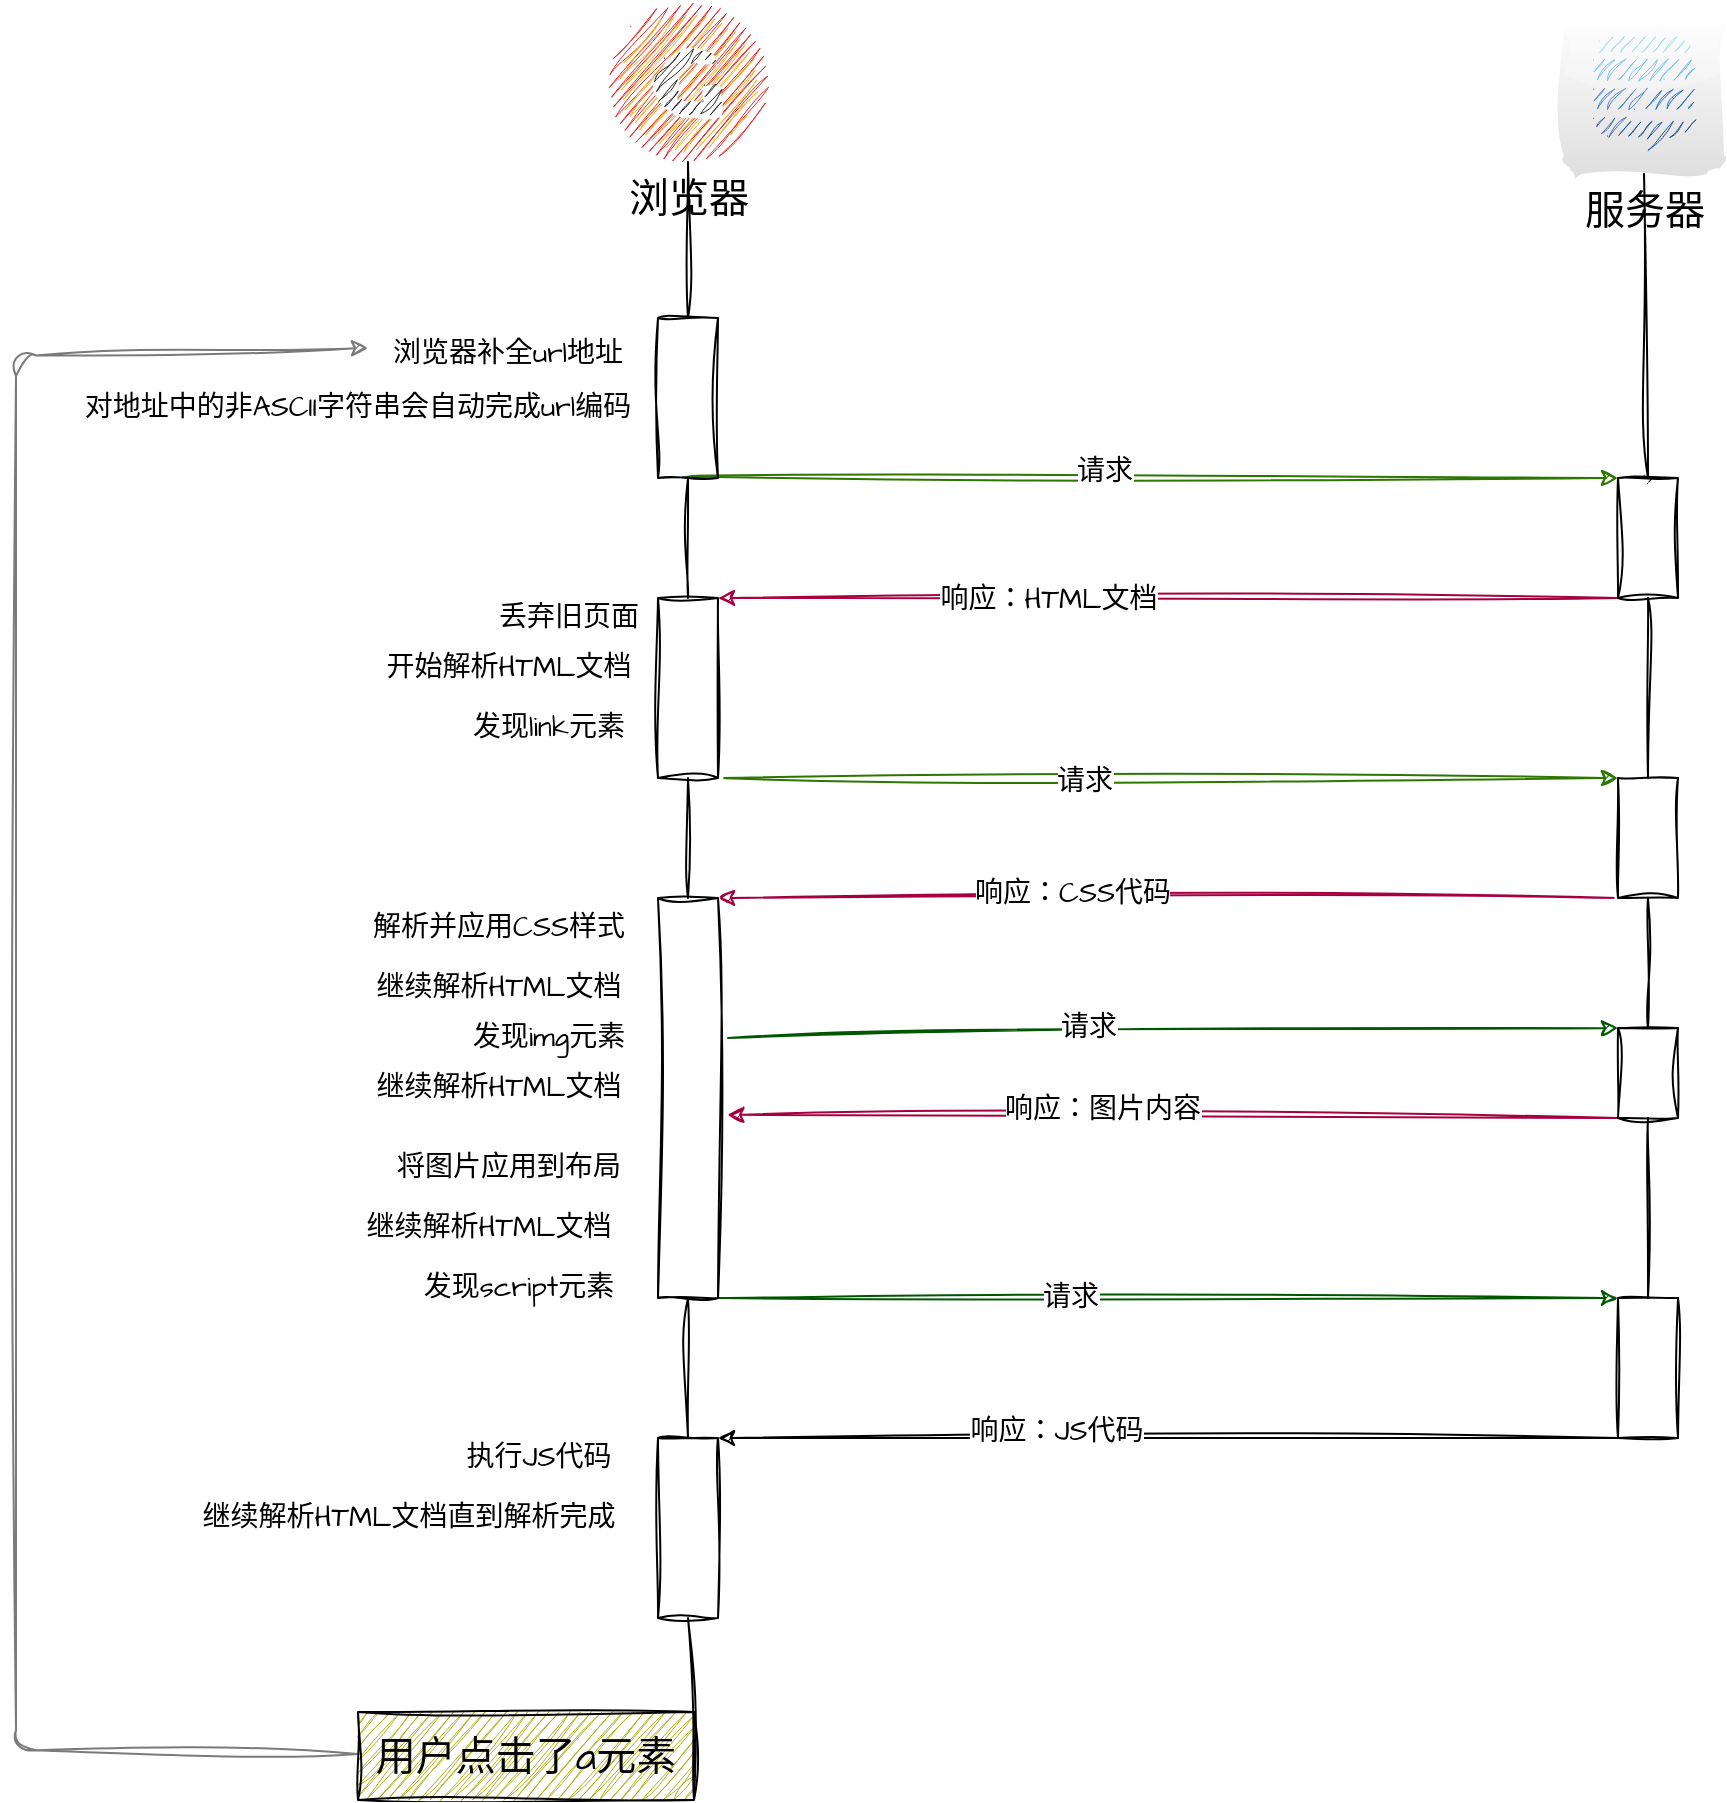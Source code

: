 <mxfile>
    <diagram id="NcyQZEROCTjXKIHz7Roq" name="第 1 页">
        <mxGraphModel dx="1078" dy="901" grid="0" gridSize="10" guides="1" tooltips="1" connect="1" arrows="1" fold="1" page="0" pageScale="1" pageWidth="827" pageHeight="583" background="none" math="0" shadow="0">
            <root>
                <mxCell id="0"/>
                <mxCell id="1" parent="0"/>
                <mxCell id="3" value="浏览器" style="dashed=0;outlineConnect=0;html=1;align=center;labelPosition=center;verticalLabelPosition=bottom;verticalAlign=top;shape=mxgraph.weblogos.gamespot;fontFamily=Architects Daughter;fontSize=20;fontColor=default;strokeColor=default;fillColor=default;sketch=1;hachureGap=4;jiggle=2;curveFitting=1;" vertex="1" parent="1">
                    <mxGeometry x="350" y="92" width="80" height="80" as="geometry"/>
                </mxCell>
                <mxCell id="4" value="服务器" style="dashed=0;outlineConnect=0;html=1;align=center;labelPosition=center;verticalLabelPosition=bottom;verticalAlign=top;shape=mxgraph.webicons.stackexchange;gradientColor=#DFDEDE;fontFamily=Architects Daughter;fontSize=20;fontColor=default;strokeColor=default;fillColor=default;sketch=1;hachureGap=4;jiggle=2;curveFitting=1;" vertex="1" parent="1">
                    <mxGeometry x="828" y="98" width="80" height="80" as="geometry"/>
                </mxCell>
                <mxCell id="16" style="edgeStyle=none;hachureGap=4;html=1;entryX=0;entryY=0;entryDx=0;entryDy=0;fontFamily=Architects Daughter;fontSource=https%3A%2F%2Ffonts.googleapis.com%2Fcss%3Ffamily%3DArchitects%2BDaughter;fontSize=14;exitX=1;exitY=1;exitDx=0;exitDy=0;fillColor=#60a917;strokeColor=#2D7600;sketch=1;curveFitting=1;jiggle=2;" edge="1" parent="1" target="13">
                    <mxGeometry relative="1" as="geometry">
                        <mxPoint x="380" y="329" as="sourcePoint"/>
                        <mxPoint x="830" y="329" as="targetPoint"/>
                    </mxGeometry>
                </mxCell>
                <mxCell id="17" value="请求" style="edgeLabel;html=1;align=center;verticalAlign=middle;resizable=0;points=[];fontSize=14;fontFamily=Architects Daughter;sketch=1;curveFitting=1;jiggle=2;" vertex="1" connectable="0" parent="16">
                    <mxGeometry x="-0.082" y="3" relative="1" as="geometry">
                        <mxPoint as="offset"/>
                    </mxGeometry>
                </mxCell>
                <mxCell id="10" value="&lt;font style=&quot;font-size: 14px;&quot;&gt;浏览器补全url地址&lt;/font&gt;" style="text;html=1;strokeColor=none;fillColor=none;align=center;verticalAlign=middle;whiteSpace=wrap;rounded=0;hachureGap=4;fontFamily=Architects Daughter;fontSource=https%3A%2F%2Ffonts.googleapis.com%2Fcss%3Ffamily%3DArchitects%2BDaughter;fontSize=20;sketch=1;curveFitting=1;jiggle=2;" vertex="1" parent="1">
                    <mxGeometry x="230" y="250" width="140" height="30" as="geometry"/>
                </mxCell>
                <mxCell id="5" value="" style="rounded=0;whiteSpace=wrap;html=1;hachureGap=4;fontFamily=Architects Daughter;fontSource=https%3A%2F%2Ffonts.googleapis.com%2Fcss%3Ffamily%3DArchitects%2BDaughter;fontSize=20;sketch=1;curveFitting=1;jiggle=2;" vertex="1" parent="1">
                    <mxGeometry x="375" y="250" width="30" height="80" as="geometry"/>
                </mxCell>
                <mxCell id="11" value="对地址中的非ASCII字符串会自动完成url编码" style="text;html=1;strokeColor=none;fillColor=none;align=center;verticalAlign=middle;whiteSpace=wrap;rounded=0;hachureGap=4;fontFamily=Architects Daughter;fontSource=https%3A%2F%2Ffonts.googleapis.com%2Fcss%3Ffamily%3DArchitects%2BDaughter;fontSize=14;sketch=1;curveFitting=1;jiggle=2;" vertex="1" parent="1">
                    <mxGeometry x="80" y="280" width="290" height="30" as="geometry"/>
                </mxCell>
                <mxCell id="27" style="edgeStyle=none;hachureGap=4;html=1;entryX=0;entryY=0;entryDx=0;entryDy=0;fontFamily=Architects Daughter;fontSource=https%3A%2F%2Ffonts.googleapis.com%2Fcss%3Ffamily%3DArchitects%2BDaughter;fontSize=14;exitX=1;exitY=1;exitDx=0;exitDy=0;fillColor=#60a917;strokeColor=#2D7600;sketch=1;curveFitting=1;jiggle=2;" edge="1" parent="1" source="12" target="26">
                    <mxGeometry relative="1" as="geometry"/>
                </mxCell>
                <mxCell id="28" value="请求" style="edgeLabel;html=1;align=center;verticalAlign=middle;resizable=0;points=[];fontSize=14;fontFamily=Architects Daughter;sketch=1;curveFitting=1;jiggle=2;" vertex="1" connectable="0" parent="27">
                    <mxGeometry x="-0.188" y="-2" relative="1" as="geometry">
                        <mxPoint as="offset"/>
                    </mxGeometry>
                </mxCell>
                <mxCell id="12" value="" style="rounded=0;whiteSpace=wrap;html=1;hachureGap=4;fontFamily=Architects Daughter;fontSource=https%3A%2F%2Ffonts.googleapis.com%2Fcss%3Ffamily%3DArchitects%2BDaughter;fontSize=20;sketch=1;curveFitting=1;jiggle=2;" vertex="1" parent="1">
                    <mxGeometry x="375" y="390" width="30" height="90" as="geometry"/>
                </mxCell>
                <mxCell id="19" style="edgeStyle=none;hachureGap=4;html=1;fontFamily=Architects Daughter;fontSource=https%3A%2F%2Ffonts.googleapis.com%2Fcss%3Ffamily%3DArchitects%2BDaughter;fontSize=14;exitX=0;exitY=1;exitDx=0;exitDy=0;entryX=1;entryY=0;entryDx=0;entryDy=0;fillColor=#d80073;strokeColor=#A50040;sketch=1;curveFitting=1;jiggle=2;" edge="1" parent="1" source="13" target="12">
                    <mxGeometry relative="1" as="geometry">
                        <mxPoint x="410" y="370" as="targetPoint"/>
                    </mxGeometry>
                </mxCell>
                <mxCell id="21" value="响应：HTML文档" style="edgeLabel;html=1;align=center;verticalAlign=middle;resizable=0;points=[];fontSize=14;fontFamily=Architects Daughter;sketch=1;curveFitting=1;jiggle=2;" vertex="1" connectable="0" parent="19">
                    <mxGeometry x="0.268" y="1" relative="1" as="geometry">
                        <mxPoint as="offset"/>
                    </mxGeometry>
                </mxCell>
                <mxCell id="13" value="" style="rounded=0;whiteSpace=wrap;html=1;hachureGap=4;fontFamily=Architects Daughter;fontSource=https%3A%2F%2Ffonts.googleapis.com%2Fcss%3Ffamily%3DArchitects%2BDaughter;fontSize=20;sketch=1;curveFitting=1;jiggle=2;" vertex="1" parent="1">
                    <mxGeometry x="855" y="330" width="30" height="60" as="geometry"/>
                </mxCell>
                <mxCell id="14" value="" style="shape=waypoint;size=6;pointerEvents=1;points=[];fillColor=default;resizable=0;rotatable=0;perimeter=centerPerimeter;snapToPoint=1;fontSize=20;fontFamily=Architects Daughter;hachureGap=4;fontSource=https%3A%2F%2Ffonts.googleapis.com%2Fcss%3Ffamily%3DArchitects%2BDaughter;sketch=1;curveFitting=1;jiggle=2;" vertex="1" parent="1">
                    <mxGeometry x="860" y="320" width="20" height="20" as="geometry"/>
                </mxCell>
                <mxCell id="23" value="丢弃旧页面" style="text;html=1;align=center;verticalAlign=middle;resizable=0;points=[];autosize=1;strokeColor=none;fillColor=none;fontSize=14;fontFamily=Architects Daughter;hachureGap=4;fontSource=https%3A%2F%2Ffonts.googleapis.com%2Fcss%3Ffamily%3DArchitects%2BDaughter;sketch=1;curveFitting=1;jiggle=2;" vertex="1" parent="1">
                    <mxGeometry x="285" y="385" width="90" height="30" as="geometry"/>
                </mxCell>
                <mxCell id="24" value="开始解析HTML文档" style="text;html=1;align=center;verticalAlign=middle;resizable=0;points=[];autosize=1;strokeColor=none;fillColor=none;fontSize=14;fontFamily=Architects Daughter;hachureGap=4;fontSource=https%3A%2F%2Ffonts.googleapis.com%2Fcss%3Ffamily%3DArchitects%2BDaughter;sketch=1;curveFitting=1;jiggle=2;" vertex="1" parent="1">
                    <mxGeometry x="225" y="410" width="150" height="30" as="geometry"/>
                </mxCell>
                <mxCell id="25" value="发现link元素" style="text;html=1;align=center;verticalAlign=middle;resizable=0;points=[];autosize=1;strokeColor=none;fillColor=none;fontSize=14;fontFamily=Architects Daughter;hachureGap=4;fontSource=https%3A%2F%2Ffonts.googleapis.com%2Fcss%3Ffamily%3DArchitects%2BDaughter;sketch=1;curveFitting=1;jiggle=2;" vertex="1" parent="1">
                    <mxGeometry x="270" y="440" width="100" height="30" as="geometry"/>
                </mxCell>
                <mxCell id="30" style="edgeStyle=none;hachureGap=4;html=1;entryX=1;entryY=0;entryDx=0;entryDy=0;fontFamily=Architects Daughter;fontSource=https%3A%2F%2Ffonts.googleapis.com%2Fcss%3Ffamily%3DArchitects%2BDaughter;fontSize=14;exitX=0;exitY=1;exitDx=0;exitDy=0;fillColor=#d80073;strokeColor=#A50040;sketch=1;curveFitting=1;jiggle=2;" edge="1" parent="1" source="26" target="29">
                    <mxGeometry relative="1" as="geometry"/>
                </mxCell>
                <mxCell id="31" value="响应：CSS代码" style="edgeLabel;html=1;align=center;verticalAlign=middle;resizable=0;points=[];fontSize=14;fontFamily=Architects Daughter;sketch=1;curveFitting=1;jiggle=2;" vertex="1" connectable="0" parent="30">
                    <mxGeometry x="0.215" y="-2" relative="1" as="geometry">
                        <mxPoint as="offset"/>
                    </mxGeometry>
                </mxCell>
                <mxCell id="26" value="" style="rounded=0;whiteSpace=wrap;html=1;hachureGap=4;fontFamily=Architects Daughter;fontSource=https%3A%2F%2Ffonts.googleapis.com%2Fcss%3Ffamily%3DArchitects%2BDaughter;fontSize=20;sketch=1;curveFitting=1;jiggle=2;" vertex="1" parent="1">
                    <mxGeometry x="855" y="480" width="30" height="60" as="geometry"/>
                </mxCell>
                <mxCell id="34" value="" style="endArrow=none;html=1;hachureGap=4;fontFamily=Architects Daughter;fontSource=https%3A%2F%2Ffonts.googleapis.com%2Fcss%3Ffamily%3DArchitects%2BDaughter;fontSize=14;entryX=0.5;entryY=1;entryDx=0;entryDy=0;sketch=1;curveFitting=1;jiggle=2;" edge="1" parent="1" target="3">
                    <mxGeometry width="50" height="50" relative="1" as="geometry">
                        <mxPoint x="390" y="250" as="sourcePoint"/>
                        <mxPoint x="480" y="430" as="targetPoint"/>
                    </mxGeometry>
                </mxCell>
                <mxCell id="48" style="edgeStyle=none;hachureGap=4;html=1;entryX=0;entryY=0;entryDx=0;entryDy=0;fontFamily=Architects Daughter;fontSource=https%3A%2F%2Ffonts.googleapis.com%2Fcss%3Ffamily%3DArchitects%2BDaughter;fontSize=14;fillColor=#008a00;strokeColor=#005700;sketch=1;curveFitting=1;jiggle=2;" edge="1" parent="1" target="46">
                    <mxGeometry relative="1" as="geometry">
                        <mxPoint x="410" y="610" as="sourcePoint"/>
                    </mxGeometry>
                </mxCell>
                <mxCell id="49" value="请求" style="edgeLabel;html=1;align=center;verticalAlign=middle;resizable=0;points=[];fontSize=14;fontFamily=Architects Daughter;sketch=1;curveFitting=1;jiggle=2;" vertex="1" connectable="0" parent="48">
                    <mxGeometry x="-0.165" y="3" relative="1" as="geometry">
                        <mxPoint x="-6" as="offset"/>
                    </mxGeometry>
                </mxCell>
                <mxCell id="55" style="edgeStyle=none;hachureGap=4;html=1;entryX=0;entryY=0;entryDx=0;entryDy=0;fontFamily=Architects Daughter;fontSource=https%3A%2F%2Ffonts.googleapis.com%2Fcss%3Ffamily%3DArchitects%2BDaughter;fontSize=14;exitX=1;exitY=1;exitDx=0;exitDy=0;fillColor=#008a00;strokeColor=#005700;sketch=1;curveFitting=1;jiggle=2;" edge="1" parent="1" source="29" target="53">
                    <mxGeometry relative="1" as="geometry"/>
                </mxCell>
                <mxCell id="56" value="请求" style="edgeLabel;html=1;align=center;verticalAlign=middle;resizable=0;points=[];fontSize=14;fontFamily=Architects Daughter;sketch=1;curveFitting=1;jiggle=2;" vertex="1" connectable="0" parent="55">
                    <mxGeometry x="-0.219" relative="1" as="geometry">
                        <mxPoint as="offset"/>
                    </mxGeometry>
                </mxCell>
                <mxCell id="29" value="" style="rounded=0;whiteSpace=wrap;html=1;hachureGap=4;fontFamily=Architects Daughter;fontSource=https%3A%2F%2Ffonts.googleapis.com%2Fcss%3Ffamily%3DArchitects%2BDaughter;fontSize=20;sketch=1;curveFitting=1;jiggle=2;" vertex="1" parent="1">
                    <mxGeometry x="375" y="540" width="30" height="200" as="geometry"/>
                </mxCell>
                <mxCell id="35" value="" style="endArrow=none;html=1;hachureGap=4;fontFamily=Architects Daughter;fontSource=https%3A%2F%2Ffonts.googleapis.com%2Fcss%3Ffamily%3DArchitects%2BDaughter;fontSize=14;entryX=0.5;entryY=1;entryDx=0;entryDy=0;exitX=0.5;exitY=0;exitDx=0;exitDy=0;sketch=1;curveFitting=1;jiggle=2;" edge="1" parent="1" source="12" target="5">
                    <mxGeometry width="50" height="50" relative="1" as="geometry">
                        <mxPoint x="400" y="260" as="sourcePoint"/>
                        <mxPoint x="400" y="220" as="targetPoint"/>
                    </mxGeometry>
                </mxCell>
                <mxCell id="36" value="" style="endArrow=none;html=1;hachureGap=4;fontFamily=Architects Daughter;fontSource=https%3A%2F%2Ffonts.googleapis.com%2Fcss%3Ffamily%3DArchitects%2BDaughter;fontSize=14;entryX=0.5;entryY=1;entryDx=0;entryDy=0;exitX=0.5;exitY=0;exitDx=0;exitDy=0;sketch=1;curveFitting=1;jiggle=2;" edge="1" parent="1" source="29" target="12">
                    <mxGeometry width="50" height="50" relative="1" as="geometry">
                        <mxPoint x="400" y="400" as="sourcePoint"/>
                        <mxPoint x="400" y="340" as="targetPoint"/>
                    </mxGeometry>
                </mxCell>
                <mxCell id="37" value="" style="endArrow=none;html=1;hachureGap=4;fontFamily=Architects Daughter;fontSource=https%3A%2F%2Ffonts.googleapis.com%2Fcss%3Ffamily%3DArchitects%2BDaughter;fontSize=14;entryX=0.5;entryY=1;entryDx=0;entryDy=0;exitX=0.45;exitY=0.417;exitDx=0;exitDy=0;exitPerimeter=0;sketch=1;curveFitting=1;jiggle=2;" edge="1" parent="1" source="14" target="4">
                    <mxGeometry width="50" height="50" relative="1" as="geometry">
                        <mxPoint x="400" y="550" as="sourcePoint"/>
                        <mxPoint x="400" y="490" as="targetPoint"/>
                    </mxGeometry>
                </mxCell>
                <mxCell id="38" value="" style="endArrow=none;html=1;hachureGap=4;fontFamily=Architects Daughter;fontSource=https%3A%2F%2Ffonts.googleapis.com%2Fcss%3Ffamily%3DArchitects%2BDaughter;fontSize=14;entryX=0.5;entryY=0;entryDx=0;entryDy=0;exitX=0.5;exitY=1;exitDx=0;exitDy=0;sketch=1;curveFitting=1;jiggle=2;" edge="1" parent="1" source="13" target="26">
                    <mxGeometry width="50" height="50" relative="1" as="geometry">
                        <mxPoint x="880" y="340" as="sourcePoint"/>
                        <mxPoint x="880" y="220" as="targetPoint"/>
                    </mxGeometry>
                </mxCell>
                <mxCell id="39" value="解析并应用CSS样式" style="text;html=1;align=center;verticalAlign=middle;resizable=0;points=[];autosize=1;strokeColor=none;fillColor=none;fontSize=14;fontFamily=Architects Daughter;hachureGap=4;fontSource=https%3A%2F%2Ffonts.googleapis.com%2Fcss%3Ffamily%3DArchitects%2BDaughter;sketch=1;curveFitting=1;jiggle=2;" vertex="1" parent="1">
                    <mxGeometry x="220" y="540" width="150" height="30" as="geometry"/>
                </mxCell>
                <mxCell id="40" value="继续解析HTML文档" style="text;html=1;align=center;verticalAlign=middle;resizable=0;points=[];autosize=1;strokeColor=none;fillColor=none;fontSize=14;fontFamily=Architects Daughter;hachureGap=4;fontSource=https%3A%2F%2Ffonts.googleapis.com%2Fcss%3Ffamily%3DArchitects%2BDaughter;sketch=1;curveFitting=1;jiggle=2;" vertex="1" parent="1">
                    <mxGeometry x="220" y="570" width="150" height="30" as="geometry"/>
                </mxCell>
                <mxCell id="41" value="发现img元素" style="text;html=1;align=center;verticalAlign=middle;resizable=0;points=[];autosize=1;strokeColor=none;fillColor=none;fontSize=14;fontFamily=Architects Daughter;hachureGap=4;fontSource=https%3A%2F%2Ffonts.googleapis.com%2Fcss%3Ffamily%3DArchitects%2BDaughter;sketch=1;curveFitting=1;jiggle=2;" vertex="1" parent="1">
                    <mxGeometry x="270" y="595" width="100" height="30" as="geometry"/>
                </mxCell>
                <mxCell id="42" value="继续解析HTML文档" style="text;html=1;align=center;verticalAlign=middle;resizable=0;points=[];autosize=1;strokeColor=none;fillColor=none;fontSize=14;fontFamily=Architects Daughter;hachureGap=4;fontSource=https%3A%2F%2Ffonts.googleapis.com%2Fcss%3Ffamily%3DArchitects%2BDaughter;sketch=1;curveFitting=1;jiggle=2;" vertex="1" parent="1">
                    <mxGeometry x="220" y="620" width="150" height="30" as="geometry"/>
                </mxCell>
                <mxCell id="43" value="将图片应用到布局" style="text;html=1;align=center;verticalAlign=middle;resizable=0;points=[];autosize=1;strokeColor=none;fillColor=none;fontSize=14;fontFamily=Architects Daughter;hachureGap=4;fontSource=https%3A%2F%2Ffonts.googleapis.com%2Fcss%3Ffamily%3DArchitects%2BDaughter;sketch=1;curveFitting=1;jiggle=2;" vertex="1" parent="1">
                    <mxGeometry x="230" y="660" width="140" height="30" as="geometry"/>
                </mxCell>
                <mxCell id="44" value="继续解析HTML文档" style="text;html=1;align=center;verticalAlign=middle;resizable=0;points=[];autosize=1;strokeColor=none;fillColor=none;fontSize=14;fontFamily=Architects Daughter;hachureGap=4;fontSource=https%3A%2F%2Ffonts.googleapis.com%2Fcss%3Ffamily%3DArchitects%2BDaughter;sketch=1;curveFitting=1;jiggle=2;" vertex="1" parent="1">
                    <mxGeometry x="215" y="690" width="150" height="30" as="geometry"/>
                </mxCell>
                <mxCell id="45" value="发现script元素" style="text;html=1;align=center;verticalAlign=middle;resizable=0;points=[];autosize=1;strokeColor=none;fillColor=none;fontSize=14;fontFamily=Architects Daughter;hachureGap=4;fontSource=https%3A%2F%2Ffonts.googleapis.com%2Fcss%3Ffamily%3DArchitects%2BDaughter;sketch=1;curveFitting=1;jiggle=2;" vertex="1" parent="1">
                    <mxGeometry x="245" y="720" width="120" height="30" as="geometry"/>
                </mxCell>
                <mxCell id="51" style="edgeStyle=none;hachureGap=4;html=1;entryX=1.156;entryY=0.542;entryDx=0;entryDy=0;entryPerimeter=0;fontFamily=Architects Daughter;fontSource=https%3A%2F%2Ffonts.googleapis.com%2Fcss%3Ffamily%3DArchitects%2BDaughter;fontSize=14;exitX=0;exitY=1;exitDx=0;exitDy=0;fillColor=#d80073;strokeColor=#A50040;sketch=1;curveFitting=1;jiggle=2;" edge="1" parent="1" source="46" target="29">
                    <mxGeometry relative="1" as="geometry"/>
                </mxCell>
                <mxCell id="52" value="响应：图片内容" style="edgeLabel;html=1;align=center;verticalAlign=middle;resizable=0;points=[];fontSize=14;fontFamily=Architects Daughter;sketch=1;curveFitting=1;jiggle=2;" vertex="1" connectable="0" parent="51">
                    <mxGeometry x="0.16" y="-3" relative="1" as="geometry">
                        <mxPoint as="offset"/>
                    </mxGeometry>
                </mxCell>
                <mxCell id="46" value="" style="rounded=0;whiteSpace=wrap;html=1;hachureGap=4;fontFamily=Architects Daughter;fontSource=https%3A%2F%2Ffonts.googleapis.com%2Fcss%3Ffamily%3DArchitects%2BDaughter;fontSize=20;sketch=1;curveFitting=1;jiggle=2;" vertex="1" parent="1">
                    <mxGeometry x="855" y="605" width="30" height="45" as="geometry"/>
                </mxCell>
                <mxCell id="47" value="" style="endArrow=none;html=1;hachureGap=4;fontFamily=Architects Daughter;fontSource=https%3A%2F%2Ffonts.googleapis.com%2Fcss%3Ffamily%3DArchitects%2BDaughter;fontSize=14;entryX=0.5;entryY=1;entryDx=0;entryDy=0;exitX=0.5;exitY=0;exitDx=0;exitDy=0;sketch=1;curveFitting=1;jiggle=2;" edge="1" parent="1" source="46" target="26">
                    <mxGeometry width="50" height="50" relative="1" as="geometry">
                        <mxPoint x="880" y="400" as="sourcePoint"/>
                        <mxPoint x="880" y="490" as="targetPoint"/>
                    </mxGeometry>
                </mxCell>
                <mxCell id="59" style="edgeStyle=none;hachureGap=4;html=1;entryX=1;entryY=0;entryDx=0;entryDy=0;fontFamily=Architects Daughter;fontSource=https%3A%2F%2Ffonts.googleapis.com%2Fcss%3Ffamily%3DArchitects%2BDaughter;fontSize=14;exitX=0;exitY=1;exitDx=0;exitDy=0;sketch=1;curveFitting=1;jiggle=2;" edge="1" parent="1" source="53" target="57">
                    <mxGeometry relative="1" as="geometry"/>
                </mxCell>
                <mxCell id="62" value="响应：JS代码" style="edgeLabel;html=1;align=center;verticalAlign=middle;resizable=0;points=[];fontSize=14;fontFamily=Architects Daughter;sketch=1;curveFitting=1;jiggle=2;" vertex="1" connectable="0" parent="59">
                    <mxGeometry x="0.25" y="-3" relative="1" as="geometry">
                        <mxPoint as="offset"/>
                    </mxGeometry>
                </mxCell>
                <mxCell id="53" value="" style="rounded=0;whiteSpace=wrap;html=1;hachureGap=4;fontFamily=Architects Daughter;fontSource=https%3A%2F%2Ffonts.googleapis.com%2Fcss%3Ffamily%3DArchitects%2BDaughter;fontSize=20;sketch=1;curveFitting=1;jiggle=2;" vertex="1" parent="1">
                    <mxGeometry x="855" y="740" width="30" height="70" as="geometry"/>
                </mxCell>
                <mxCell id="54" value="" style="endArrow=none;html=1;hachureGap=4;fontFamily=Architects Daughter;fontSource=https%3A%2F%2Ffonts.googleapis.com%2Fcss%3Ffamily%3DArchitects%2BDaughter;fontSize=14;entryX=0.5;entryY=0;entryDx=0;entryDy=0;exitX=0.5;exitY=1;exitDx=0;exitDy=0;sketch=1;curveFitting=1;jiggle=2;" edge="1" parent="1" source="46" target="53">
                    <mxGeometry width="50" height="50" relative="1" as="geometry">
                        <mxPoint x="880" y="615" as="sourcePoint"/>
                        <mxPoint x="880" y="550" as="targetPoint"/>
                    </mxGeometry>
                </mxCell>
                <mxCell id="57" value="" style="rounded=0;whiteSpace=wrap;html=1;hachureGap=4;fontFamily=Architects Daughter;fontSource=https%3A%2F%2Ffonts.googleapis.com%2Fcss%3Ffamily%3DArchitects%2BDaughter;fontSize=20;sketch=1;curveFitting=1;jiggle=2;" vertex="1" parent="1">
                    <mxGeometry x="375" y="810" width="30" height="90" as="geometry"/>
                </mxCell>
                <mxCell id="58" value="" style="endArrow=none;html=1;hachureGap=4;fontFamily=Architects Daughter;fontSource=https%3A%2F%2Ffonts.googleapis.com%2Fcss%3Ffamily%3DArchitects%2BDaughter;fontSize=14;entryX=0.5;entryY=0;entryDx=0;entryDy=0;sketch=1;curveFitting=1;jiggle=2;" edge="1" parent="1" target="57">
                    <mxGeometry width="50" height="50" relative="1" as="geometry">
                        <mxPoint x="390" y="740" as="sourcePoint"/>
                        <mxPoint x="400" y="490" as="targetPoint"/>
                    </mxGeometry>
                </mxCell>
                <mxCell id="63" value="执行JS代码" style="text;html=1;align=center;verticalAlign=middle;resizable=0;points=[];autosize=1;strokeColor=none;fillColor=none;fontSize=14;fontFamily=Architects Daughter;hachureGap=4;fontSource=https%3A%2F%2Ffonts.googleapis.com%2Fcss%3Ffamily%3DArchitects%2BDaughter;sketch=1;curveFitting=1;jiggle=2;" vertex="1" parent="1">
                    <mxGeometry x="265" y="805" width="100" height="30" as="geometry"/>
                </mxCell>
                <mxCell id="64" value="继续解析HTML文档直到解析完成" style="text;html=1;align=center;verticalAlign=middle;resizable=0;points=[];autosize=1;strokeColor=none;fillColor=none;fontSize=14;fontFamily=Architects Daughter;hachureGap=4;fontSource=https%3A%2F%2Ffonts.googleapis.com%2Fcss%3Ffamily%3DArchitects%2BDaughter;sketch=1;curveFitting=1;jiggle=2;" vertex="1" parent="1">
                    <mxGeometry x="135" y="835" width="230" height="30" as="geometry"/>
                </mxCell>
                <mxCell id="66" style="edgeStyle=none;sketch=1;hachureGap=4;jiggle=2;curveFitting=1;html=1;entryX=0;entryY=0.5;entryDx=0;entryDy=0;fontFamily=Architects Daughter;fontSource=https%3A%2F%2Ffonts.googleapis.com%2Fcss%3Ffamily%3DArchitects%2BDaughter;fontSize=16;strokeColor=#7A7A7A;" edge="1" parent="1" source="65" target="10">
                    <mxGeometry relative="1" as="geometry">
                        <Array as="points">
                            <mxPoint x="54" y="966"/>
                            <mxPoint x="54" y="269"/>
                        </Array>
                    </mxGeometry>
                </mxCell>
                <mxCell id="65" value="用户点击了a元素" style="rounded=0;whiteSpace=wrap;html=1;hachureGap=4;fontFamily=Architects Daughter;fontSource=https%3A%2F%2Ffonts.googleapis.com%2Fcss%3Ffamily%3DArchitects%2BDaughter;fontSize=20;sketch=1;curveFitting=1;jiggle=2;fillColor=#b1b11b;fillStyle=auto;" vertex="1" parent="1">
                    <mxGeometry x="225" y="947" width="168" height="44" as="geometry"/>
                </mxCell>
                <mxCell id="67" value="" style="endArrow=none;html=1;hachureGap=4;fontFamily=Architects Daughter;fontSource=https%3A%2F%2Ffonts.googleapis.com%2Fcss%3Ffamily%3DArchitects%2BDaughter;fontSize=14;sketch=1;curveFitting=1;jiggle=2;exitX=0.5;exitY=1;exitDx=0;exitDy=0;" edge="1" parent="1" source="57">
                    <mxGeometry width="50" height="50" relative="1" as="geometry">
                        <mxPoint x="400" y="750" as="sourcePoint"/>
                        <mxPoint x="393" y="990" as="targetPoint"/>
                    </mxGeometry>
                </mxCell>
            </root>
        </mxGraphModel>
    </diagram>
</mxfile>